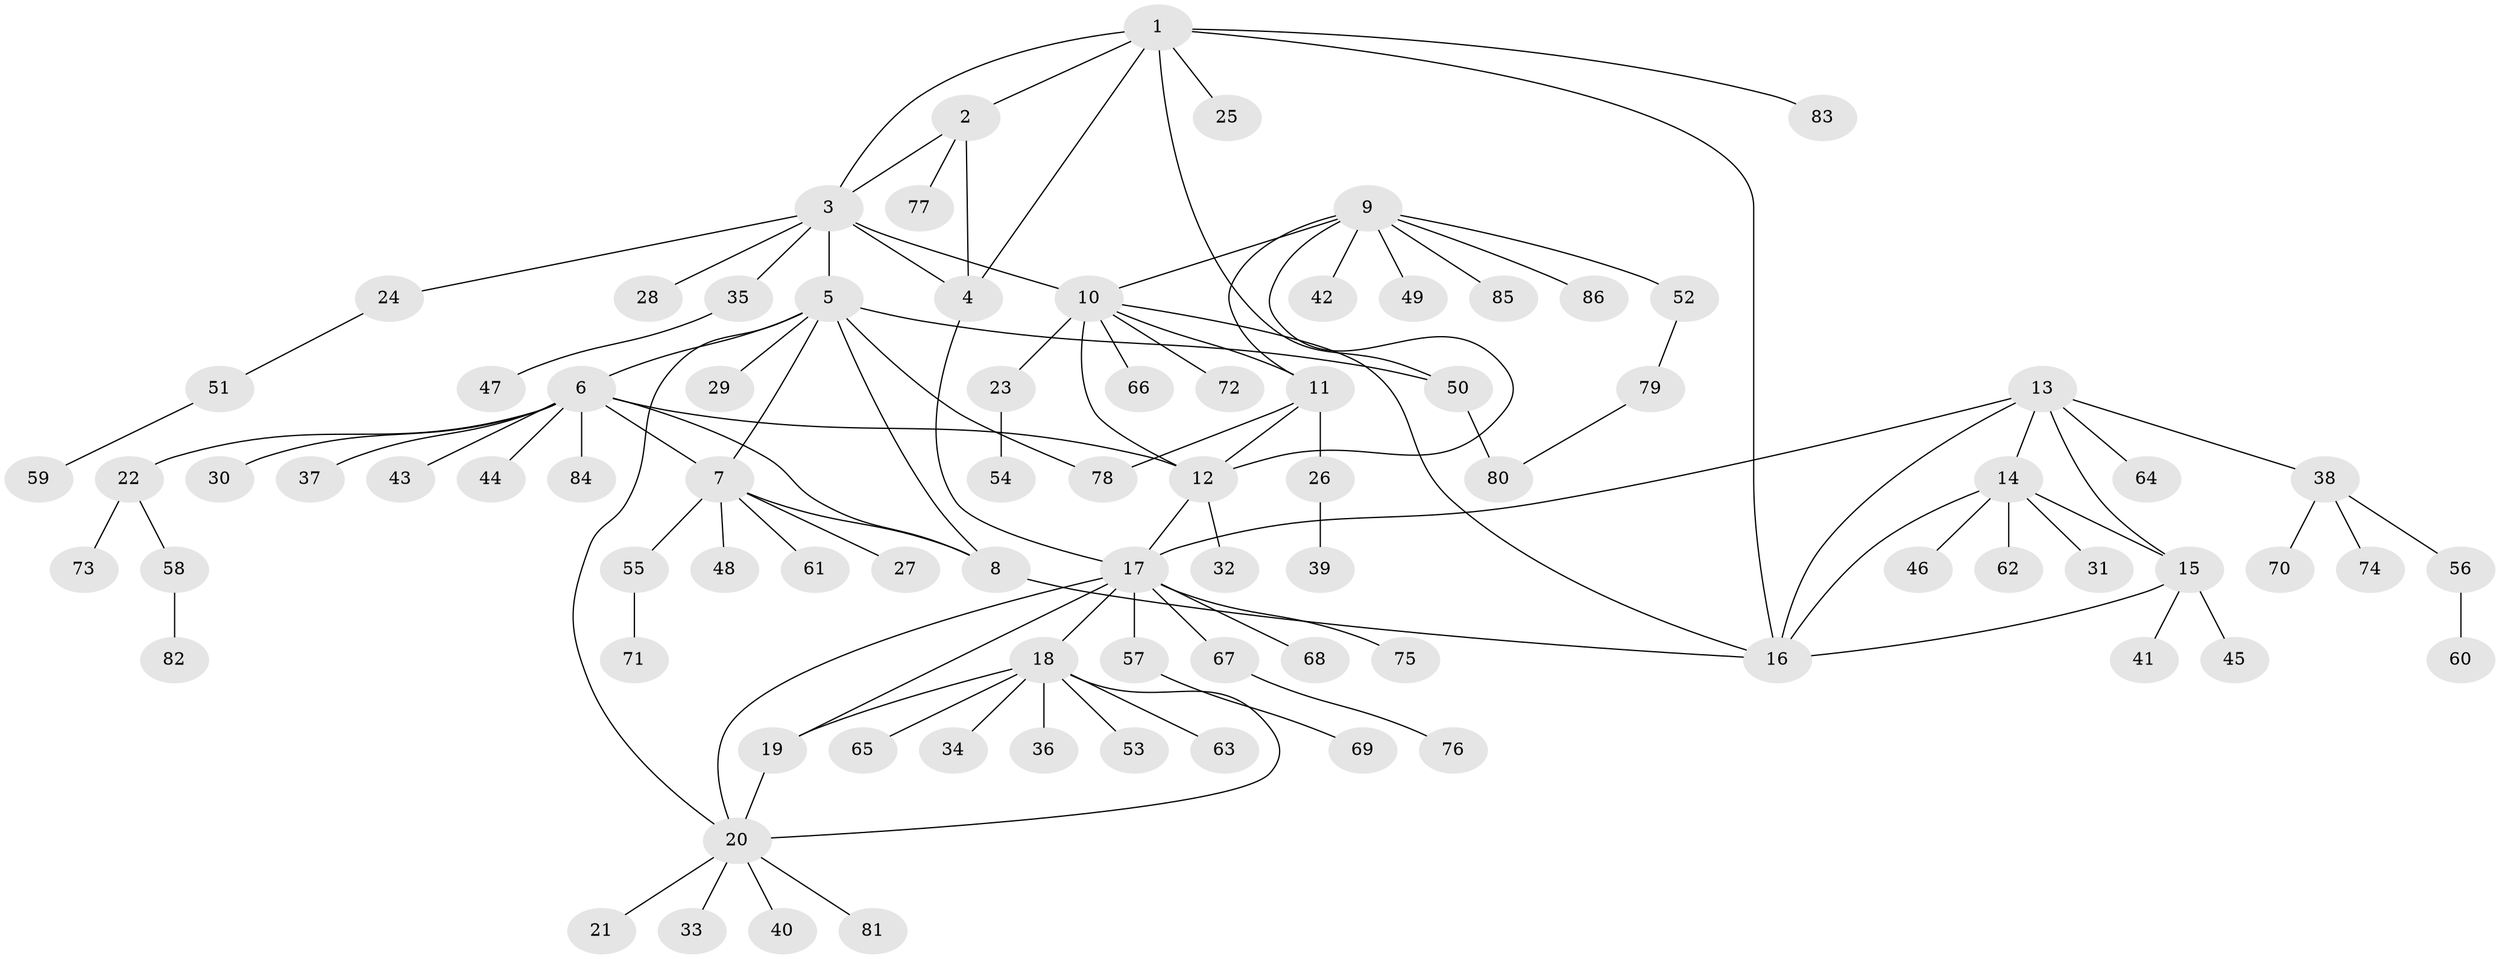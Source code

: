 // coarse degree distribution, {3: 0.0196078431372549, 11: 0.0196078431372549, 6: 0.058823529411764705, 10: 0.0196078431372549, 7: 0.0196078431372549, 1: 0.803921568627451, 8: 0.0196078431372549, 5: 0.0196078431372549, 9: 0.0196078431372549}
// Generated by graph-tools (version 1.1) at 2025/58/03/04/25 21:58:02]
// undirected, 86 vertices, 109 edges
graph export_dot {
graph [start="1"]
  node [color=gray90,style=filled];
  1;
  2;
  3;
  4;
  5;
  6;
  7;
  8;
  9;
  10;
  11;
  12;
  13;
  14;
  15;
  16;
  17;
  18;
  19;
  20;
  21;
  22;
  23;
  24;
  25;
  26;
  27;
  28;
  29;
  30;
  31;
  32;
  33;
  34;
  35;
  36;
  37;
  38;
  39;
  40;
  41;
  42;
  43;
  44;
  45;
  46;
  47;
  48;
  49;
  50;
  51;
  52;
  53;
  54;
  55;
  56;
  57;
  58;
  59;
  60;
  61;
  62;
  63;
  64;
  65;
  66;
  67;
  68;
  69;
  70;
  71;
  72;
  73;
  74;
  75;
  76;
  77;
  78;
  79;
  80;
  81;
  82;
  83;
  84;
  85;
  86;
  1 -- 2;
  1 -- 3;
  1 -- 4;
  1 -- 16;
  1 -- 25;
  1 -- 50;
  1 -- 83;
  2 -- 3;
  2 -- 4;
  2 -- 77;
  3 -- 4;
  3 -- 5;
  3 -- 10;
  3 -- 24;
  3 -- 28;
  3 -- 35;
  4 -- 17;
  5 -- 6;
  5 -- 7;
  5 -- 8;
  5 -- 20;
  5 -- 29;
  5 -- 50;
  5 -- 78;
  6 -- 7;
  6 -- 8;
  6 -- 12;
  6 -- 22;
  6 -- 30;
  6 -- 37;
  6 -- 43;
  6 -- 44;
  6 -- 84;
  7 -- 8;
  7 -- 27;
  7 -- 48;
  7 -- 55;
  7 -- 61;
  8 -- 16;
  9 -- 10;
  9 -- 11;
  9 -- 12;
  9 -- 42;
  9 -- 49;
  9 -- 52;
  9 -- 85;
  9 -- 86;
  10 -- 11;
  10 -- 12;
  10 -- 16;
  10 -- 23;
  10 -- 66;
  10 -- 72;
  11 -- 12;
  11 -- 26;
  11 -- 78;
  12 -- 17;
  12 -- 32;
  13 -- 14;
  13 -- 15;
  13 -- 16;
  13 -- 17;
  13 -- 38;
  13 -- 64;
  14 -- 15;
  14 -- 16;
  14 -- 31;
  14 -- 46;
  14 -- 62;
  15 -- 16;
  15 -- 41;
  15 -- 45;
  17 -- 18;
  17 -- 19;
  17 -- 20;
  17 -- 57;
  17 -- 67;
  17 -- 68;
  17 -- 75;
  18 -- 19;
  18 -- 20;
  18 -- 34;
  18 -- 36;
  18 -- 53;
  18 -- 63;
  18 -- 65;
  19 -- 20;
  20 -- 21;
  20 -- 33;
  20 -- 40;
  20 -- 81;
  22 -- 58;
  22 -- 73;
  23 -- 54;
  24 -- 51;
  26 -- 39;
  35 -- 47;
  38 -- 56;
  38 -- 70;
  38 -- 74;
  50 -- 80;
  51 -- 59;
  52 -- 79;
  55 -- 71;
  56 -- 60;
  57 -- 69;
  58 -- 82;
  67 -- 76;
  79 -- 80;
}
